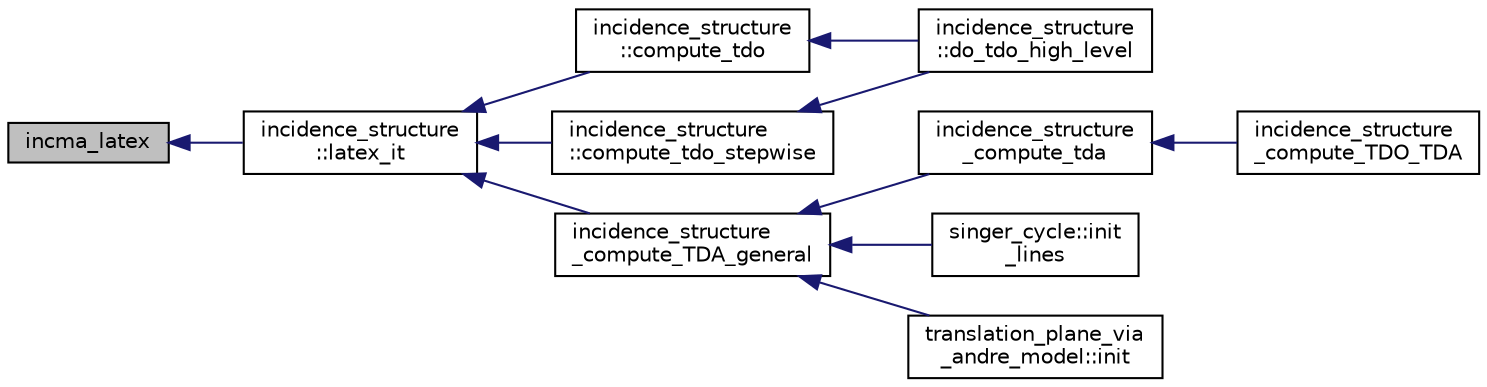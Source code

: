 digraph "incma_latex"
{
  edge [fontname="Helvetica",fontsize="10",labelfontname="Helvetica",labelfontsize="10"];
  node [fontname="Helvetica",fontsize="10",shape=record];
  rankdir="LR";
  Node6017 [label="incma_latex",height=0.2,width=0.4,color="black", fillcolor="grey75", style="filled", fontcolor="black"];
  Node6017 -> Node6018 [dir="back",color="midnightblue",fontsize="10",style="solid",fontname="Helvetica"];
  Node6018 [label="incidence_structure\l::latex_it",height=0.2,width=0.4,color="black", fillcolor="white", style="filled",URL="$da/d8a/classincidence__structure.html#a7ad3d823093d5938d41c36230b9b8ea6"];
  Node6018 -> Node6019 [dir="back",color="midnightblue",fontsize="10",style="solid",fontname="Helvetica"];
  Node6019 [label="incidence_structure\l::compute_tdo",height=0.2,width=0.4,color="black", fillcolor="white", style="filled",URL="$da/d8a/classincidence__structure.html#a74cfa0336bdb1b0d0eace43f330a2b0f"];
  Node6019 -> Node6020 [dir="back",color="midnightblue",fontsize="10",style="solid",fontname="Helvetica"];
  Node6020 [label="incidence_structure\l::do_tdo_high_level",height=0.2,width=0.4,color="black", fillcolor="white", style="filled",URL="$da/d8a/classincidence__structure.html#a8840e820448ad980279f244a90888b77"];
  Node6018 -> Node6021 [dir="back",color="midnightblue",fontsize="10",style="solid",fontname="Helvetica"];
  Node6021 [label="incidence_structure\l::compute_tdo_stepwise",height=0.2,width=0.4,color="black", fillcolor="white", style="filled",URL="$da/d8a/classincidence__structure.html#a91a7039b74c96b39bcd084b02181f191"];
  Node6021 -> Node6020 [dir="back",color="midnightblue",fontsize="10",style="solid",fontname="Helvetica"];
  Node6018 -> Node6022 [dir="back",color="midnightblue",fontsize="10",style="solid",fontname="Helvetica"];
  Node6022 [label="incidence_structure\l_compute_TDA_general",height=0.2,width=0.4,color="black", fillcolor="white", style="filled",URL="$df/d74/tl__geometry_8h.html#a21ab759f6e646f3fe703c17f39361448"];
  Node6022 -> Node6023 [dir="back",color="midnightblue",fontsize="10",style="solid",fontname="Helvetica"];
  Node6023 [label="incidence_structure\l_compute_tda",height=0.2,width=0.4,color="black", fillcolor="white", style="filled",URL="$df/d74/tl__geometry_8h.html#ab3a7584f120bbaf752a5bd831d3ebf72"];
  Node6023 -> Node6024 [dir="back",color="midnightblue",fontsize="10",style="solid",fontname="Helvetica"];
  Node6024 [label="incidence_structure\l_compute_TDO_TDA",height=0.2,width=0.4,color="black", fillcolor="white", style="filled",URL="$df/d74/tl__geometry_8h.html#a63d0e7a207e173b92c0e560df4d8e980"];
  Node6022 -> Node6025 [dir="back",color="midnightblue",fontsize="10",style="solid",fontname="Helvetica"];
  Node6025 [label="singer_cycle::init\l_lines",height=0.2,width=0.4,color="black", fillcolor="white", style="filled",URL="$d8/d13/classsinger__cycle.html#a817cbf613596d5db2cf5e926db8fa328"];
  Node6022 -> Node6026 [dir="back",color="midnightblue",fontsize="10",style="solid",fontname="Helvetica"];
  Node6026 [label="translation_plane_via\l_andre_model::init",height=0.2,width=0.4,color="black", fillcolor="white", style="filled",URL="$d1/dcc/classtranslation__plane__via__andre__model.html#adb424599de168ade331979a9218ee07b"];
}

